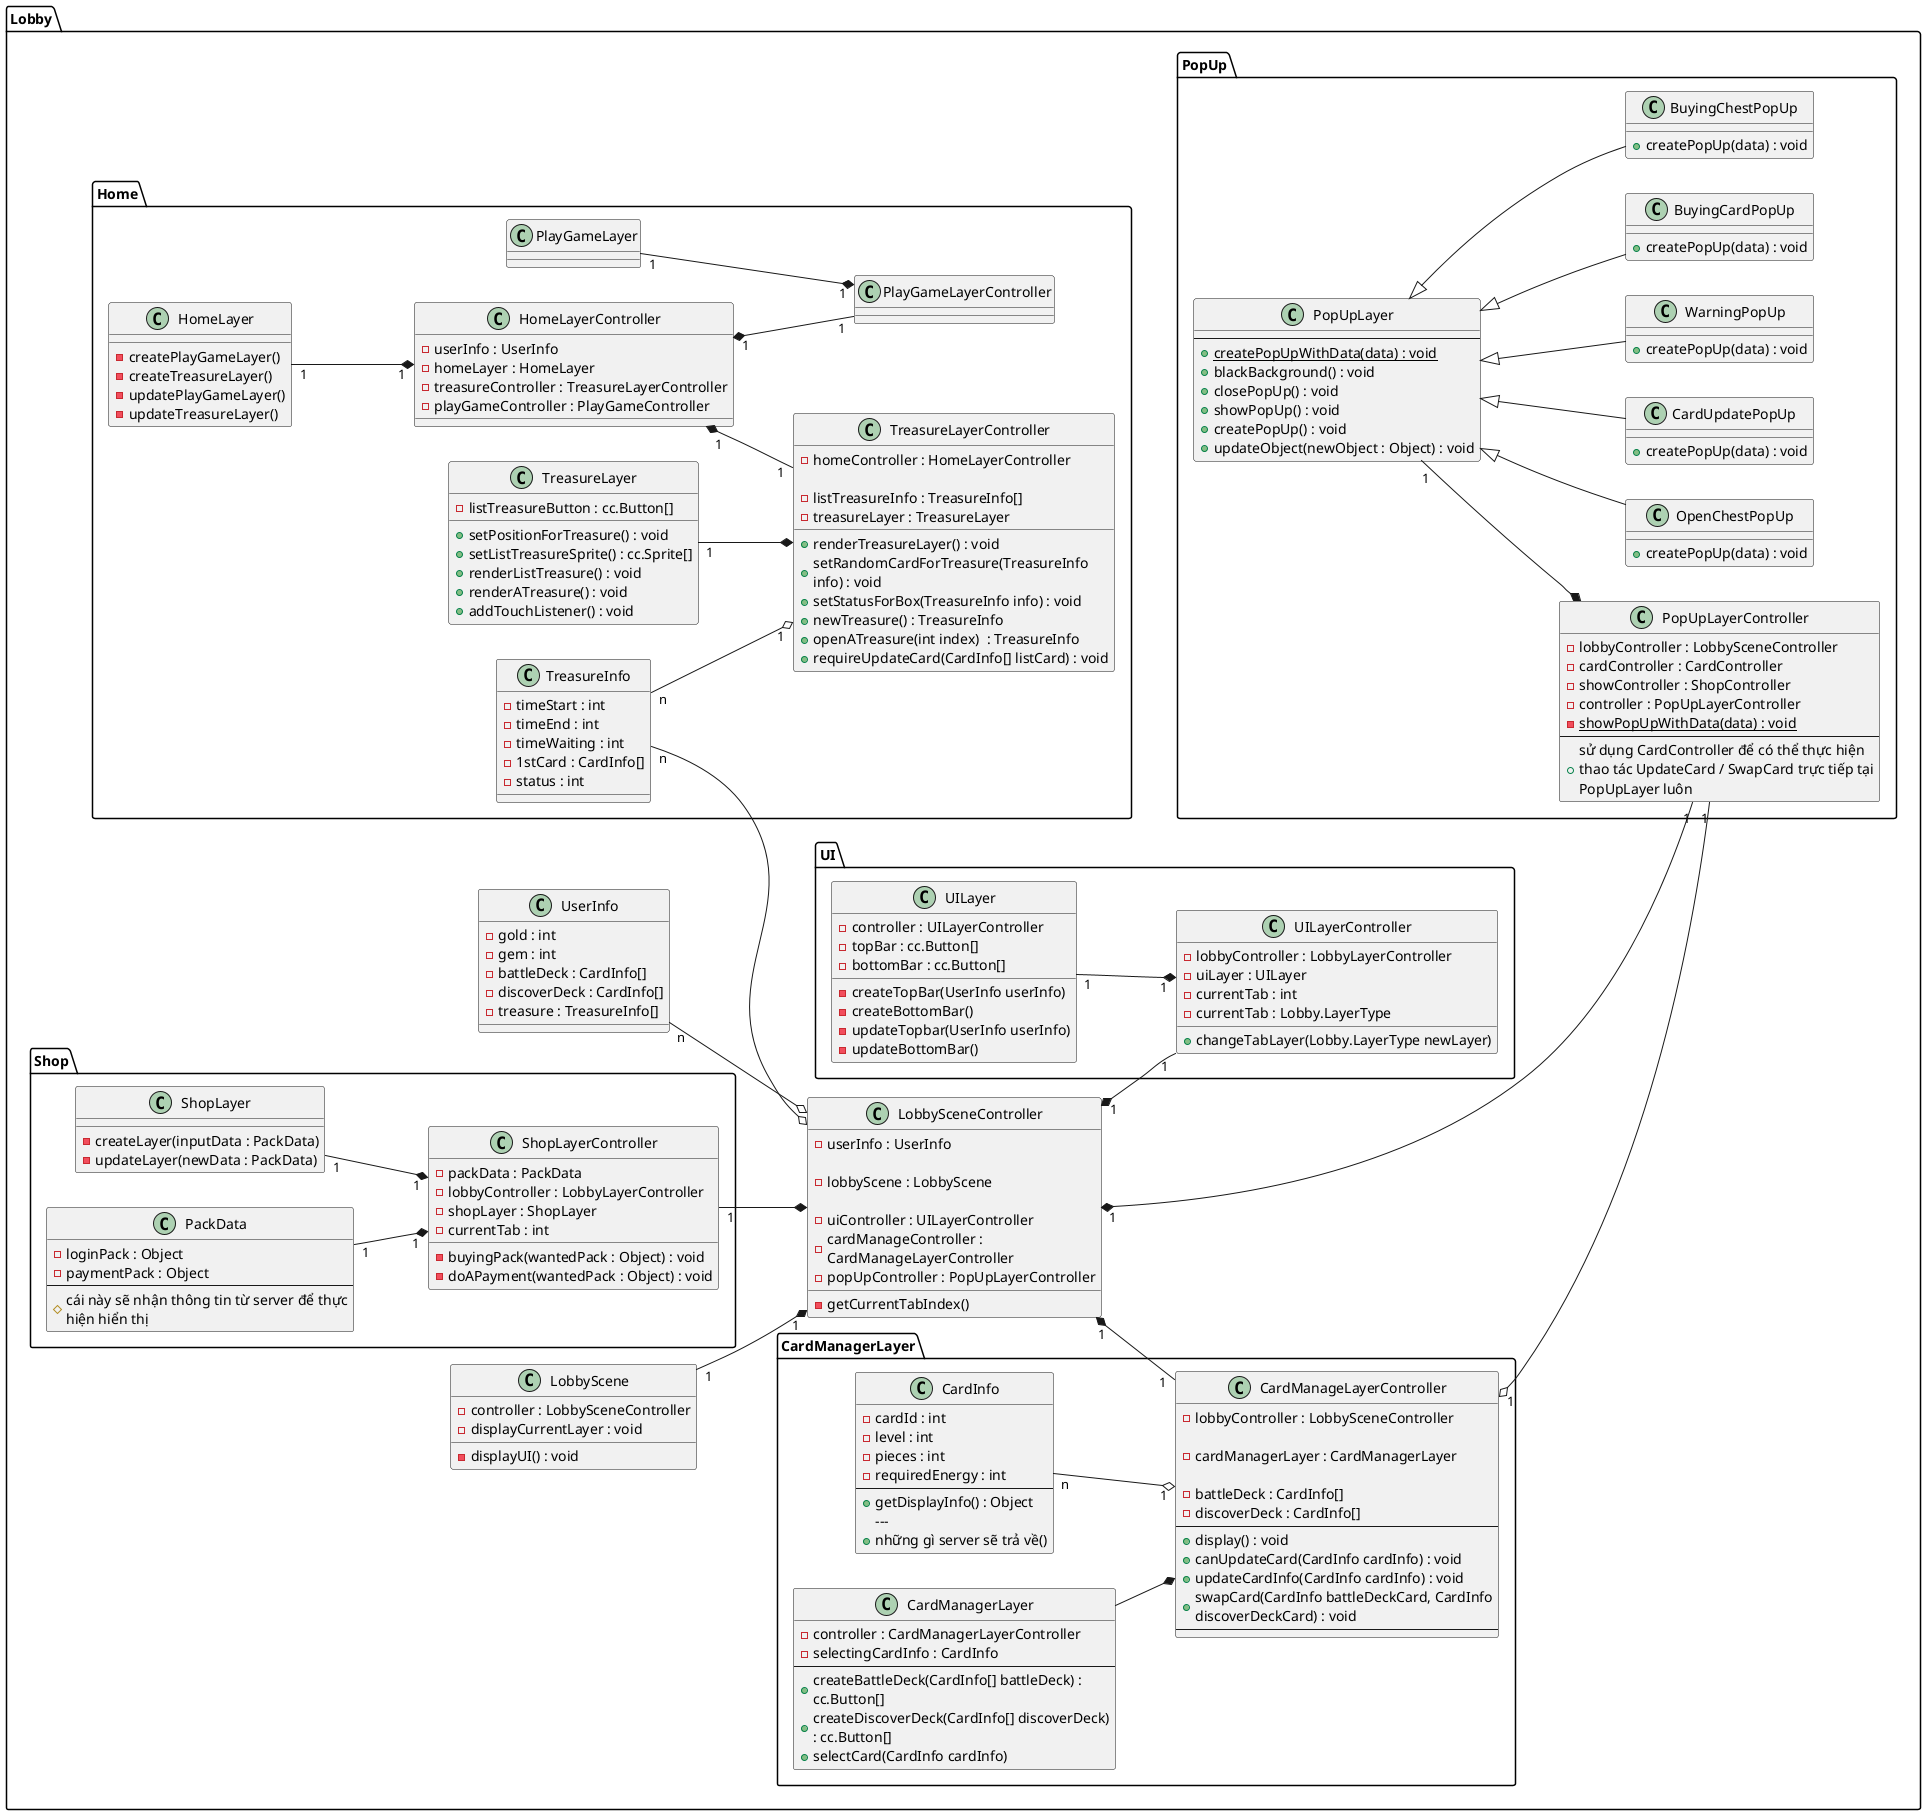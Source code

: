 @startuml

skinparam wrapwidth 300
skinparam classfontname consolas
skinparam classfontsize 16
skinparam classattributefontname cascadia code
skinparam classattributefontsize 14
left to right direction

package Lobby {
    class LobbySceneController {
        - userInfo : UserInfo

        - lobbyScene : LobbyScene

        - uiController : UILayerController
        - cardManageController : CardManageLayerController
        - popUpController : PopUpLayerController

        - getCurrentTabIndex()
    }

    class LobbyScene {
        - controller : LobbySceneController
        - displayUI() : void
        - displayCurrentLayer : void
    }

    package Home {
        class HomeLayerController {
            - userInfo : UserInfo
            - homeLayer : HomeLayer
            - treasureController : TreasureLayerController
            - playGameController : PlayGameController
        }

        class HomeLayer {
            - createPlayGameLayer()
            - createTreasureLayer()
            - updatePlayGameLayer()
            - updateTreasureLayer()
        }

        class PlayGameLayerController {

        }

        class PlayGameLayer {

        }

        class TreasureLayer {
            - listTreasureButton : cc.Button[]
            + setPositionForTreasure() : void
            + setListTreasureSprite() : cc.Sprite[]
            + renderListTreasure() : void
            + renderATreasure() : void
            + addTouchListener() : void
        }

        class TreasureLayerController {
            - homeController : HomeLayerController

            - listTreasureInfo : TreasureInfo[]
            - treasureLayer : TreasureLayer
            + renderTreasureLayer() : void
            + setRandomCardForTreasure(TreasureInfo info) : void
            + setStatusForBox(TreasureInfo info) : void
            + newTreasure() : TreasureInfo
            + openATreasure(int index)  : TreasureInfo
            + requireUpdateCard(CardInfo[] listCard) : void
        }

        class TreasureInfo {
            - timeStart : int
            - timeEnd : int
            - timeWaiting : int
            - 1stCard : CardInfo[]
            - status : int
        }

        HomeLayerController "1" *-- "1" PlayGameLayerController
        HomeLayerController "1" *-- "1" TreasureLayerController
        HomeLayer "1" --* "1" HomeLayerController
        TreasureInfo "n" --o "1" TreasureLayerController
        TreasureLayer "1" --* TreasureLayerController
        PlayGameLayer "1" --* "1" PlayGameLayerController

    }

    package PopUp{

        class PopUpLayerController {
            - lobbyController : LobbySceneController
            - cardController : CardController
            - showController : ShopController
            - controller : PopUpLayerController
            - {static} showPopUpWithData(data) : void
            ---
            + sử dụng CardController để có thể thực hiện thao tác UpdateCard / SwapCard trực tiếp tại PopUpLayer luôn
        }

        class PopUpLayer {
            ---
            + {static} createPopUpWithData(data) : void
            + blackBackground() : void
            + closePopUp() : void
            + showPopUp() : void
            + createPopUp() : void
            + updateObject(newObject : Object) : void
        }

        class OpenChestPopUp extends PopUpLayer {
            + createPopUp(data) : void
        }
        
        class CardUpdatePopUp extends PopUpLayer {
            + createPopUp(data) : void
        }

        class WarningPopUp extends PopUpLayer {
            + createPopUp(data) : void
        }

        class BuyingCardPopUp extends PopUpLayer {
            + createPopUp(data) : void
        }

        class BuyingChestPopUp extends PopUpLayer {
            + createPopUp(data) : void
        }

        PopUpLayer "1" --* PopUpLayerController
    }

    package CardManagerLayer {
        class CardInfo {
            - cardId : int
            - level : int
            - pieces : int
            - requiredEnergy : int
            ---
            + getDisplayInfo() : Object
            --- 
            + những gì server sẽ trả về()
        }

        class CardManagerLayer {
            - controller : CardManagerLayerController
            - selectingCardInfo : CardInfo
            ---
            + createBattleDeck(CardInfo[] battleDeck) : cc.Button[]
            + createDiscoverDeck(CardInfo[] discoverDeck) : cc.Button[]
            + selectCard(CardInfo cardInfo)
        }

        class CardManageLayerController {
            - lobbyController : LobbySceneController

            - cardManagerLayer : CardManagerLayer

            - battleDeck : CardInfo[]
            - discoverDeck : CardInfo[]
            ---
            + display() : void
            + canUpdateCard(CardInfo cardInfo) : void
            + updateCardInfo(CardInfo cardInfo) : void
            + swapCard(CardInfo battleDeckCard, CardInfo discoverDeckCard) : void
            ---
        }
        CardInfo "n" --o "1" CardManageLayerController
        CardManageLayerController "1" o-- "1" PopUpLayerController
        CardManagerLayer --* CardManageLayerController
    }

    package Shop {
        class ShopLayer {
            - createLayer(inputData : PackData)
            - updateLayer(newData : PackData)
        }

        class ShopLayerController {
            - packData : PackData
            - lobbyController : LobbyLayerController
            - shopLayer : ShopLayer
            - currentTab : int
            - buyingPack(wantedPack : Object) : void
            - doAPayment(wantedPack : Object) : void
        }

        class PackData {
            - loginPack : Object
            - paymentPack : Object
            ---
            # cái này sẽ nhận thông tin từ server để thực hiện hiển thị
        }

        ShopLayer "1" --* "1" ShopLayerController
        PackData "1" --* "1" ShopLayerController
        ShopLayerController "1" --* LobbySceneController
    }


    package UI {
        class UILayer {
            - controller : UILayerController
            - topBar : cc.Button[]
            - bottomBar : cc.Button[]
            - createTopBar(UserInfo userInfo)
            - createBottomBar()
            - updateTopbar(UserInfo userInfo)
            - updateBottomBar()
        }

        class UILayerController {
            - lobbyController : LobbyLayerController
            - uiLayer : UILayer
            - currentTab : int
            - currentTab : Lobby.LayerType
            + changeTabLayer(Lobby.LayerType newLayer)
        }
        UILayer "1" --* "1" UILayerController
    }
    class UserInfo {
        - gold : int
        - gem : int
        - battleDeck : CardInfo[]
        - discoverDeck : CardInfo[]
        - treasure : TreasureInfo[]
    }

    LobbyScene "1" --* "1" LobbySceneController
    UserInfo "n" --o LobbySceneController
    TreasureInfo "n" --o LobbySceneController
    LobbySceneController "1" *-- "1" UILayerController
    LobbySceneController "1" *-- "1" CardManageLayerController
    LobbySceneController "1" *-- "1" PopUpLayerController
}

@enduml